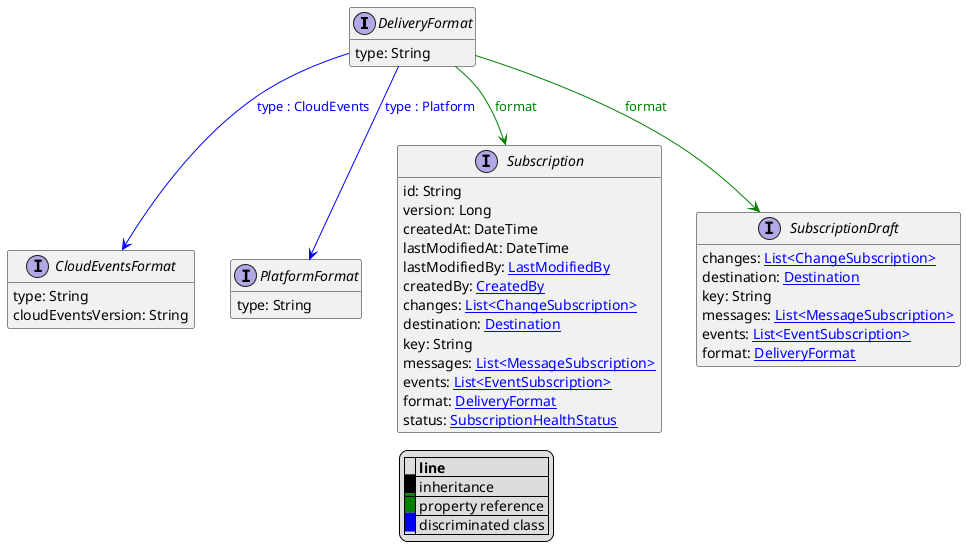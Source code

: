 @startuml

hide empty fields
hide empty methods
legend
|= |= line |
|<back:black>   </back>| inheritance |
|<back:green>   </back>| property reference |
|<back:blue>   </back>| discriminated class |
endlegend
interface DeliveryFormat [[DeliveryFormat.svg]]  {
    type: String
}


interface CloudEventsFormat [[CloudEventsFormat.svg]]  {
    type: String
    cloudEventsVersion: String
}
interface PlatformFormat [[PlatformFormat.svg]]  {
    type: String
}
interface Subscription [[Subscription.svg]]  {
    id: String
    version: Long
    createdAt: DateTime
    lastModifiedAt: DateTime
    lastModifiedBy: [[LastModifiedBy.svg LastModifiedBy]]
    createdBy: [[CreatedBy.svg CreatedBy]]
    changes: [[ChangeSubscription.svg List<ChangeSubscription>]]
    destination: [[Destination.svg Destination]]
    key: String
    messages: [[MessageSubscription.svg List<MessageSubscription>]]
    events: [[EventSubscription.svg List<EventSubscription>]]
    format: [[DeliveryFormat.svg DeliveryFormat]]
    status: [[SubscriptionHealthStatus.svg SubscriptionHealthStatus]]
}
interface SubscriptionDraft [[SubscriptionDraft.svg]]  {
    changes: [[ChangeSubscription.svg List<ChangeSubscription>]]
    destination: [[Destination.svg Destination]]
    key: String
    messages: [[MessageSubscription.svg List<MessageSubscription>]]
    events: [[EventSubscription.svg List<EventSubscription>]]
    format: [[DeliveryFormat.svg DeliveryFormat]]
}
DeliveryFormat --> CloudEventsFormat #blue;text:blue : "type : CloudEvents"
DeliveryFormat --> PlatformFormat #blue;text:blue : "type : Platform"
DeliveryFormat --> Subscription #green;text:green : "format"
DeliveryFormat --> SubscriptionDraft #green;text:green : "format"
@enduml
